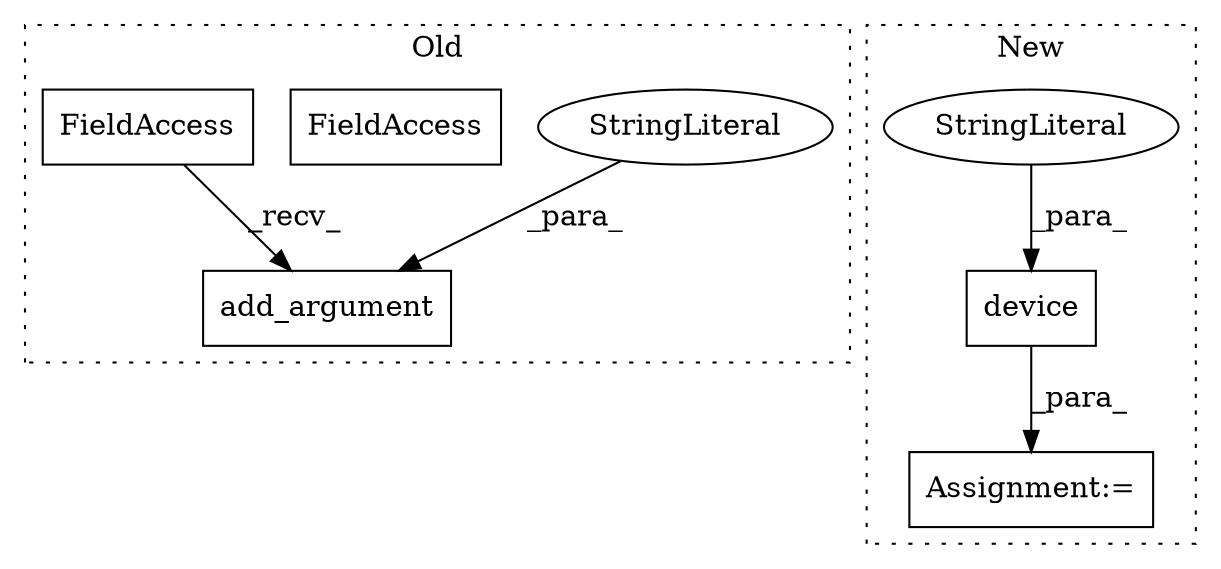 digraph G {
subgraph cluster0 {
1 [label="add_argument" a="32" s="478,543" l="13,1" shape="box"];
3 [label="StringLiteral" a="45" s="491" l="8" shape="ellipse"];
4 [label="FieldAccess" a="22" s="471" l="6" shape="box"];
7 [label="FieldAccess" a="22" s="471" l="6" shape="box"];
label = "Old";
style="dotted";
}
subgraph cluster1 {
2 [label="device" a="32" s="247,259" l="7,1" shape="box"];
5 [label="StringLiteral" a="45" s="254" l="5" shape="ellipse"];
6 [label="Assignment:=" a="7" s="240" l="1" shape="box"];
label = "New";
style="dotted";
}
2 -> 6 [label="_para_"];
3 -> 1 [label="_para_"];
5 -> 2 [label="_para_"];
7 -> 1 [label="_recv_"];
}